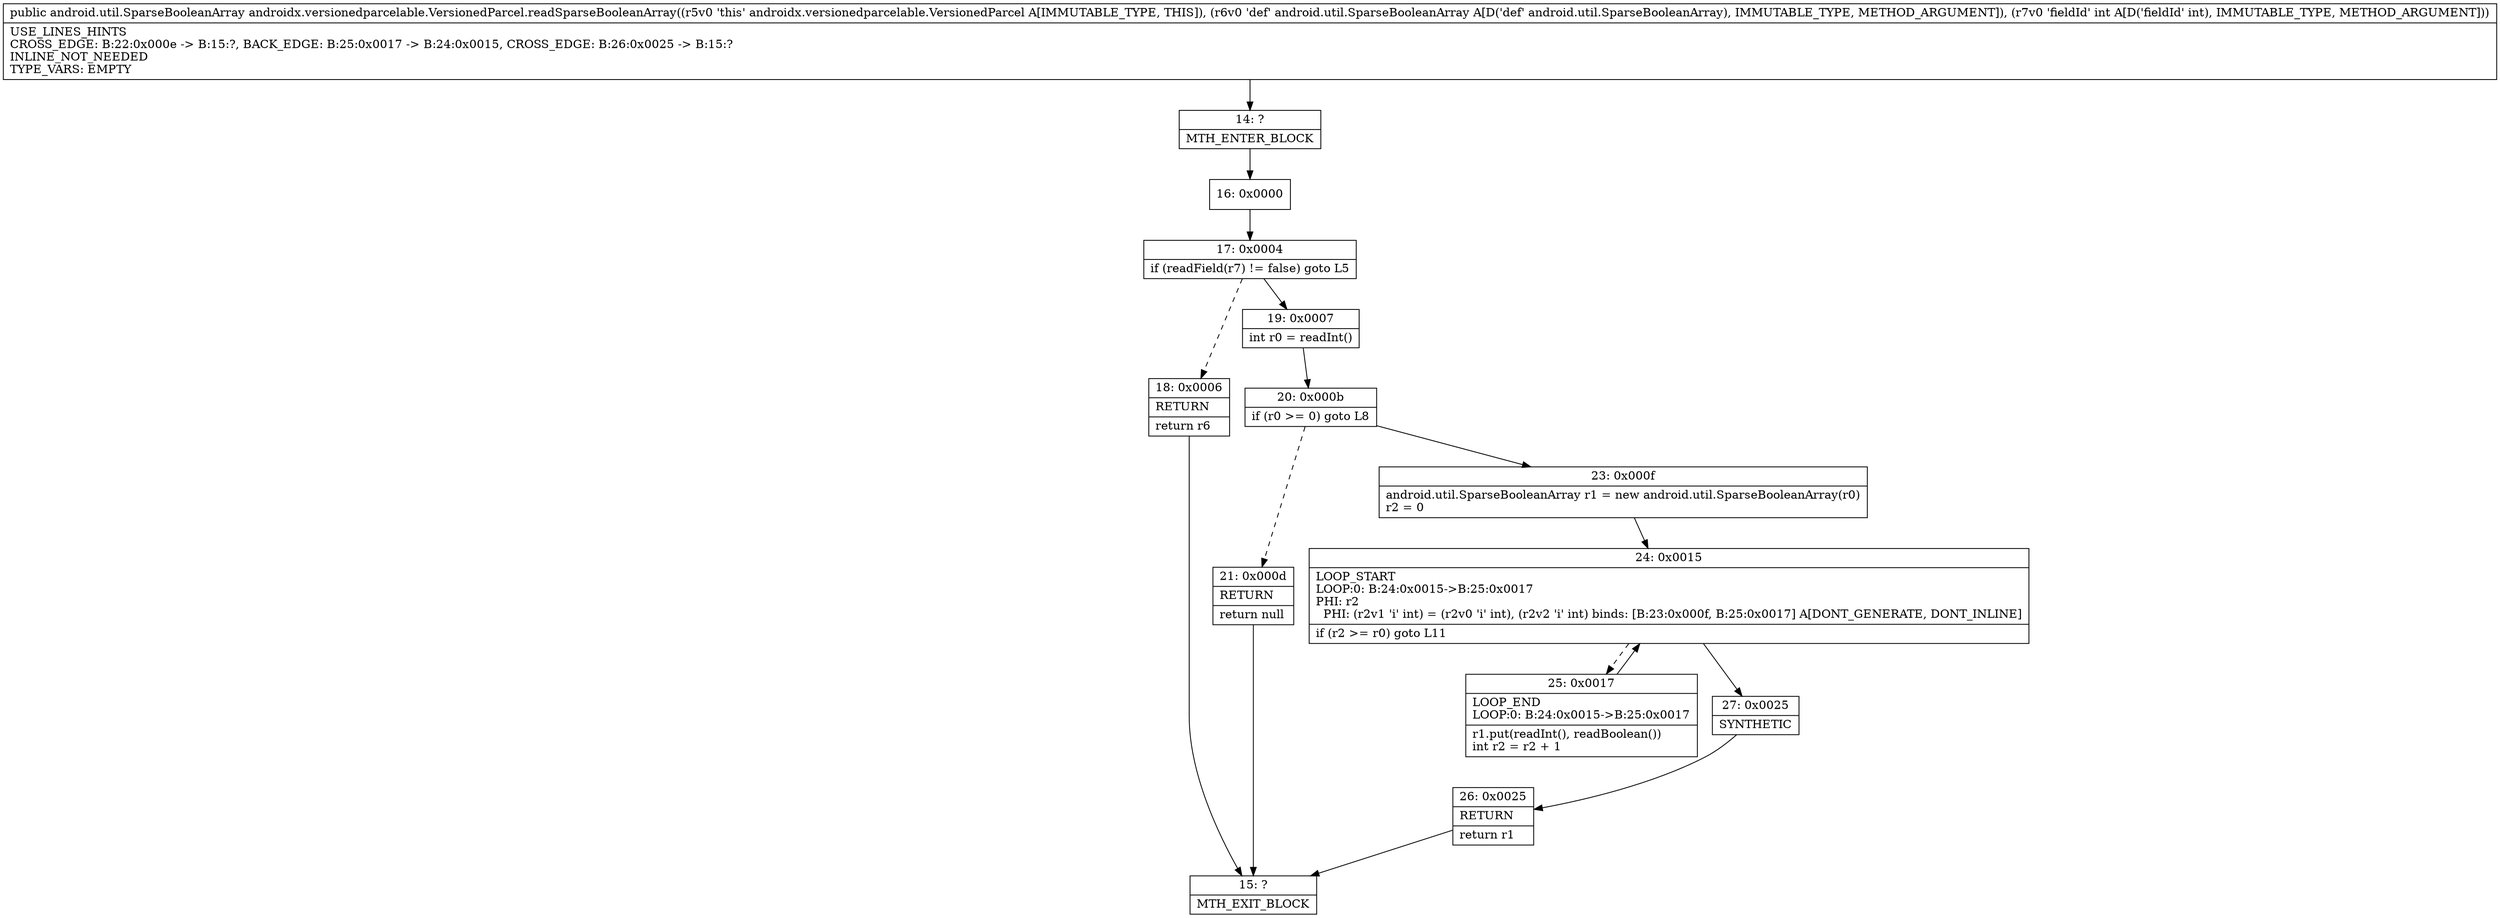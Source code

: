 digraph "CFG forandroidx.versionedparcelable.VersionedParcel.readSparseBooleanArray(Landroid\/util\/SparseBooleanArray;I)Landroid\/util\/SparseBooleanArray;" {
Node_14 [shape=record,label="{14\:\ ?|MTH_ENTER_BLOCK\l}"];
Node_16 [shape=record,label="{16\:\ 0x0000}"];
Node_17 [shape=record,label="{17\:\ 0x0004|if (readField(r7) != false) goto L5\l}"];
Node_18 [shape=record,label="{18\:\ 0x0006|RETURN\l|return r6\l}"];
Node_15 [shape=record,label="{15\:\ ?|MTH_EXIT_BLOCK\l}"];
Node_19 [shape=record,label="{19\:\ 0x0007|int r0 = readInt()\l}"];
Node_20 [shape=record,label="{20\:\ 0x000b|if (r0 \>= 0) goto L8\l}"];
Node_21 [shape=record,label="{21\:\ 0x000d|RETURN\l|return null\l}"];
Node_23 [shape=record,label="{23\:\ 0x000f|android.util.SparseBooleanArray r1 = new android.util.SparseBooleanArray(r0)\lr2 = 0\l}"];
Node_24 [shape=record,label="{24\:\ 0x0015|LOOP_START\lLOOP:0: B:24:0x0015\-\>B:25:0x0017\lPHI: r2 \l  PHI: (r2v1 'i' int) = (r2v0 'i' int), (r2v2 'i' int) binds: [B:23:0x000f, B:25:0x0017] A[DONT_GENERATE, DONT_INLINE]\l|if (r2 \>= r0) goto L11\l}"];
Node_25 [shape=record,label="{25\:\ 0x0017|LOOP_END\lLOOP:0: B:24:0x0015\-\>B:25:0x0017\l|r1.put(readInt(), readBoolean())\lint r2 = r2 + 1\l}"];
Node_27 [shape=record,label="{27\:\ 0x0025|SYNTHETIC\l}"];
Node_26 [shape=record,label="{26\:\ 0x0025|RETURN\l|return r1\l}"];
MethodNode[shape=record,label="{public android.util.SparseBooleanArray androidx.versionedparcelable.VersionedParcel.readSparseBooleanArray((r5v0 'this' androidx.versionedparcelable.VersionedParcel A[IMMUTABLE_TYPE, THIS]), (r6v0 'def' android.util.SparseBooleanArray A[D('def' android.util.SparseBooleanArray), IMMUTABLE_TYPE, METHOD_ARGUMENT]), (r7v0 'fieldId' int A[D('fieldId' int), IMMUTABLE_TYPE, METHOD_ARGUMENT]))  | USE_LINES_HINTS\lCROSS_EDGE: B:22:0x000e \-\> B:15:?, BACK_EDGE: B:25:0x0017 \-\> B:24:0x0015, CROSS_EDGE: B:26:0x0025 \-\> B:15:?\lINLINE_NOT_NEEDED\lTYPE_VARS: EMPTY\l}"];
MethodNode -> Node_14;Node_14 -> Node_16;
Node_16 -> Node_17;
Node_17 -> Node_18[style=dashed];
Node_17 -> Node_19;
Node_18 -> Node_15;
Node_19 -> Node_20;
Node_20 -> Node_21[style=dashed];
Node_20 -> Node_23;
Node_21 -> Node_15;
Node_23 -> Node_24;
Node_24 -> Node_25[style=dashed];
Node_24 -> Node_27;
Node_25 -> Node_24;
Node_27 -> Node_26;
Node_26 -> Node_15;
}

